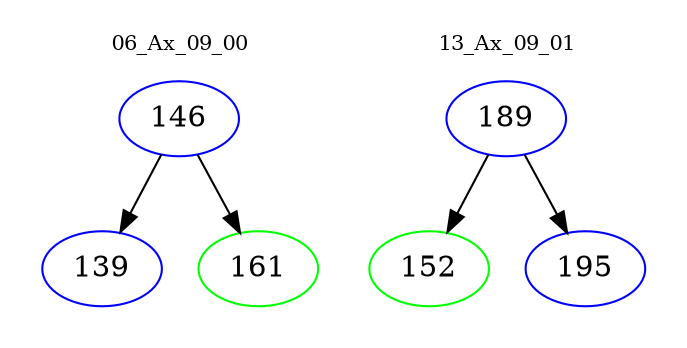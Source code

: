 digraph{
subgraph cluster_0 {
color = white
label = "06_Ax_09_00";
fontsize=10;
T0_146 [label="146", color="blue"]
T0_146 -> T0_139 [color="black"]
T0_139 [label="139", color="blue"]
T0_146 -> T0_161 [color="black"]
T0_161 [label="161", color="green"]
}
subgraph cluster_1 {
color = white
label = "13_Ax_09_01";
fontsize=10;
T1_189 [label="189", color="blue"]
T1_189 -> T1_152 [color="black"]
T1_152 [label="152", color="green"]
T1_189 -> T1_195 [color="black"]
T1_195 [label="195", color="blue"]
}
}
